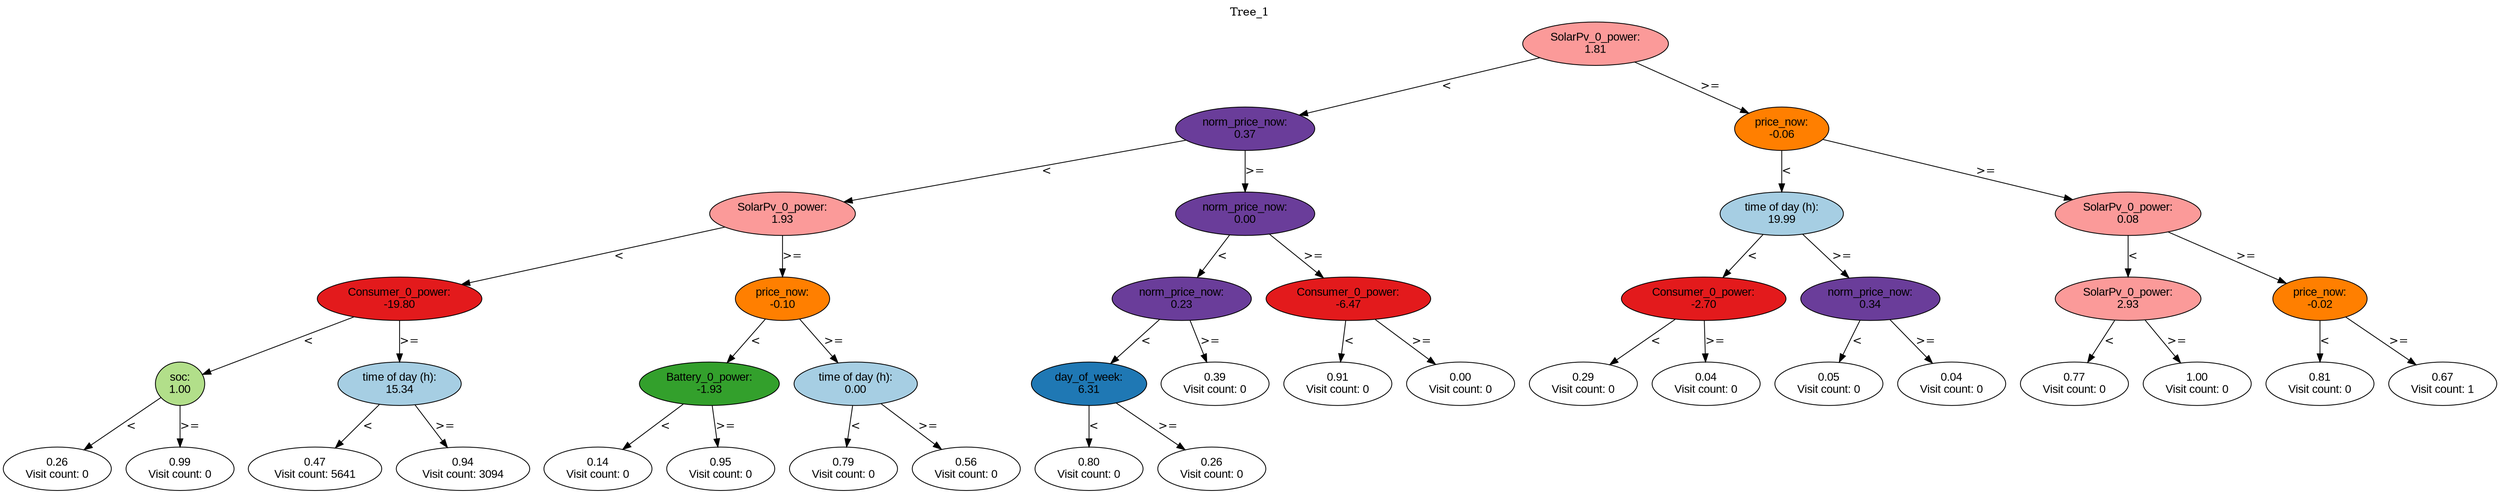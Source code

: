 digraph BST {
    node [fontname="Arial" style=filled colorscheme=paired12];
    0 [ label = "SolarPv_0_power:
1.81" fillcolor=5];
    1 [ label = "norm_price_now:
0.37" fillcolor=10];
    2 [ label = "SolarPv_0_power:
1.93" fillcolor=5];
    3 [ label = "Consumer_0_power:
-19.80" fillcolor=6];
    4 [ label = "soc:
1.00" fillcolor=3];
    5 [ label = "0.26
Visit count: 0" fillcolor=white];
    6 [ label = "0.99
Visit count: 0" fillcolor=white];
    7 [ label = "time of day (h):
15.34" fillcolor=1];
    8 [ label = "0.47
Visit count: 5641" fillcolor=white];
    9 [ label = "0.94
Visit count: 3094" fillcolor=white];
    10 [ label = "price_now:
-0.10" fillcolor=8];
    11 [ label = "Battery_0_power:
-1.93" fillcolor=4];
    12 [ label = "0.14
Visit count: 0" fillcolor=white];
    13 [ label = "0.95
Visit count: 0" fillcolor=white];
    14 [ label = "time of day (h):
0.00" fillcolor=1];
    15 [ label = "0.79
Visit count: 0" fillcolor=white];
    16 [ label = "0.56
Visit count: 0" fillcolor=white];
    17 [ label = "norm_price_now:
0.00" fillcolor=10];
    18 [ label = "norm_price_now:
0.23" fillcolor=10];
    19 [ label = "day_of_week:
6.31" fillcolor=2];
    20 [ label = "0.80
Visit count: 0" fillcolor=white];
    21 [ label = "0.26
Visit count: 0" fillcolor=white];
    22 [ label = "0.39
Visit count: 0" fillcolor=white];
    23 [ label = "Consumer_0_power:
-6.47" fillcolor=6];
    24 [ label = "0.91
Visit count: 0" fillcolor=white];
    25 [ label = "0.00
Visit count: 0" fillcolor=white];
    26 [ label = "price_now:
-0.06" fillcolor=8];
    27 [ label = "time of day (h):
19.99" fillcolor=1];
    28 [ label = "Consumer_0_power:
-2.70" fillcolor=6];
    29 [ label = "0.29
Visit count: 0" fillcolor=white];
    30 [ label = "0.04
Visit count: 0" fillcolor=white];
    31 [ label = "norm_price_now:
0.34" fillcolor=10];
    32 [ label = "0.05
Visit count: 0" fillcolor=white];
    33 [ label = "0.04
Visit count: 0" fillcolor=white];
    34 [ label = "SolarPv_0_power:
0.08" fillcolor=5];
    35 [ label = "SolarPv_0_power:
2.93" fillcolor=5];
    36 [ label = "0.77
Visit count: 0" fillcolor=white];
    37 [ label = "1.00
Visit count: 0" fillcolor=white];
    38 [ label = "price_now:
-0.02" fillcolor=8];
    39 [ label = "0.81
Visit count: 0" fillcolor=white];
    40 [ label = "0.67
Visit count: 1" fillcolor=white];

    0  -> 1[ label = "<"];
    0  -> 26[ label = ">="];
    1  -> 2[ label = "<"];
    1  -> 17[ label = ">="];
    2  -> 3[ label = "<"];
    2  -> 10[ label = ">="];
    3  -> 4[ label = "<"];
    3  -> 7[ label = ">="];
    4  -> 5[ label = "<"];
    4  -> 6[ label = ">="];
    7  -> 8[ label = "<"];
    7  -> 9[ label = ">="];
    10  -> 11[ label = "<"];
    10  -> 14[ label = ">="];
    11  -> 12[ label = "<"];
    11  -> 13[ label = ">="];
    14  -> 15[ label = "<"];
    14  -> 16[ label = ">="];
    17  -> 18[ label = "<"];
    17  -> 23[ label = ">="];
    18  -> 19[ label = "<"];
    18  -> 22[ label = ">="];
    19  -> 20[ label = "<"];
    19  -> 21[ label = ">="];
    23  -> 24[ label = "<"];
    23  -> 25[ label = ">="];
    26  -> 27[ label = "<"];
    26  -> 34[ label = ">="];
    27  -> 28[ label = "<"];
    27  -> 31[ label = ">="];
    28  -> 29[ label = "<"];
    28  -> 30[ label = ">="];
    31  -> 32[ label = "<"];
    31  -> 33[ label = ">="];
    34  -> 35[ label = "<"];
    34  -> 38[ label = ">="];
    35  -> 36[ label = "<"];
    35  -> 37[ label = ">="];
    38  -> 39[ label = "<"];
    38  -> 40[ label = ">="];

    labelloc="t";
    label="Tree_1";
}